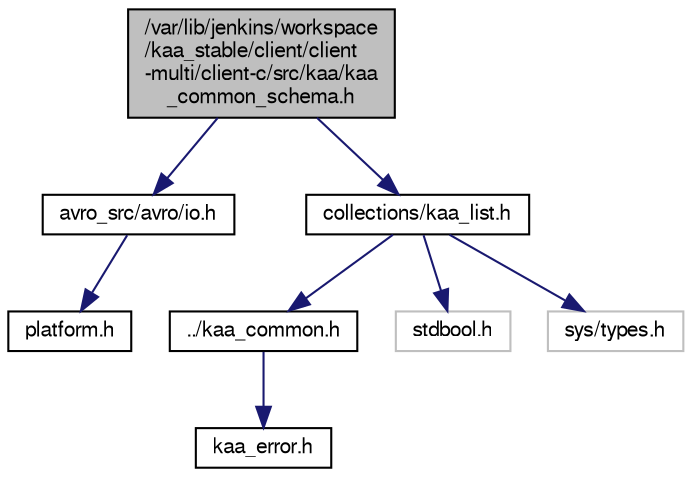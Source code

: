 digraph "/var/lib/jenkins/workspace/kaa_stable/client/client-multi/client-c/src/kaa/kaa_common_schema.h"
{
  bgcolor="transparent";
  edge [fontname="FreeSans",fontsize="10",labelfontname="FreeSans",labelfontsize="10"];
  node [fontname="FreeSans",fontsize="10",shape=record];
  Node1 [label="/var/lib/jenkins/workspace\l/kaa_stable/client/client\l-multi/client-c/src/kaa/kaa\l_common_schema.h",height=0.2,width=0.4,color="black", fillcolor="grey75", style="filled" fontcolor="black"];
  Node1 -> Node2 [color="midnightblue",fontsize="10",style="solid",fontname="FreeSans"];
  Node2 [label="avro_src/avro/io.h",height=0.2,width=0.4,color="black",URL="$io_8h.html"];
  Node2 -> Node3 [color="midnightblue",fontsize="10",style="solid",fontname="FreeSans"];
  Node3 [label="platform.h",height=0.2,width=0.4,color="black",URL="$avro__src_2avro_2platform_8h.html"];
  Node1 -> Node4 [color="midnightblue",fontsize="10",style="solid",fontname="FreeSans"];
  Node4 [label="collections/kaa_list.h",height=0.2,width=0.4,color="black",URL="$kaa__list_8h.html"];
  Node4 -> Node5 [color="midnightblue",fontsize="10",style="solid",fontname="FreeSans"];
  Node5 [label="../kaa_common.h",height=0.2,width=0.4,color="black",URL="$kaa__common_8h.html",tooltip="Common C EP SDK definitions and small utilities. "];
  Node5 -> Node6 [color="midnightblue",fontsize="10",style="solid",fontname="FreeSans"];
  Node6 [label="kaa_error.h",height=0.2,width=0.4,color="black",URL="$kaa__error_8h.html",tooltip="Kaa error codes. "];
  Node4 -> Node7 [color="midnightblue",fontsize="10",style="solid",fontname="FreeSans"];
  Node7 [label="stdbool.h",height=0.2,width=0.4,color="grey75"];
  Node4 -> Node8 [color="midnightblue",fontsize="10",style="solid",fontname="FreeSans"];
  Node8 [label="sys/types.h",height=0.2,width=0.4,color="grey75"];
}
